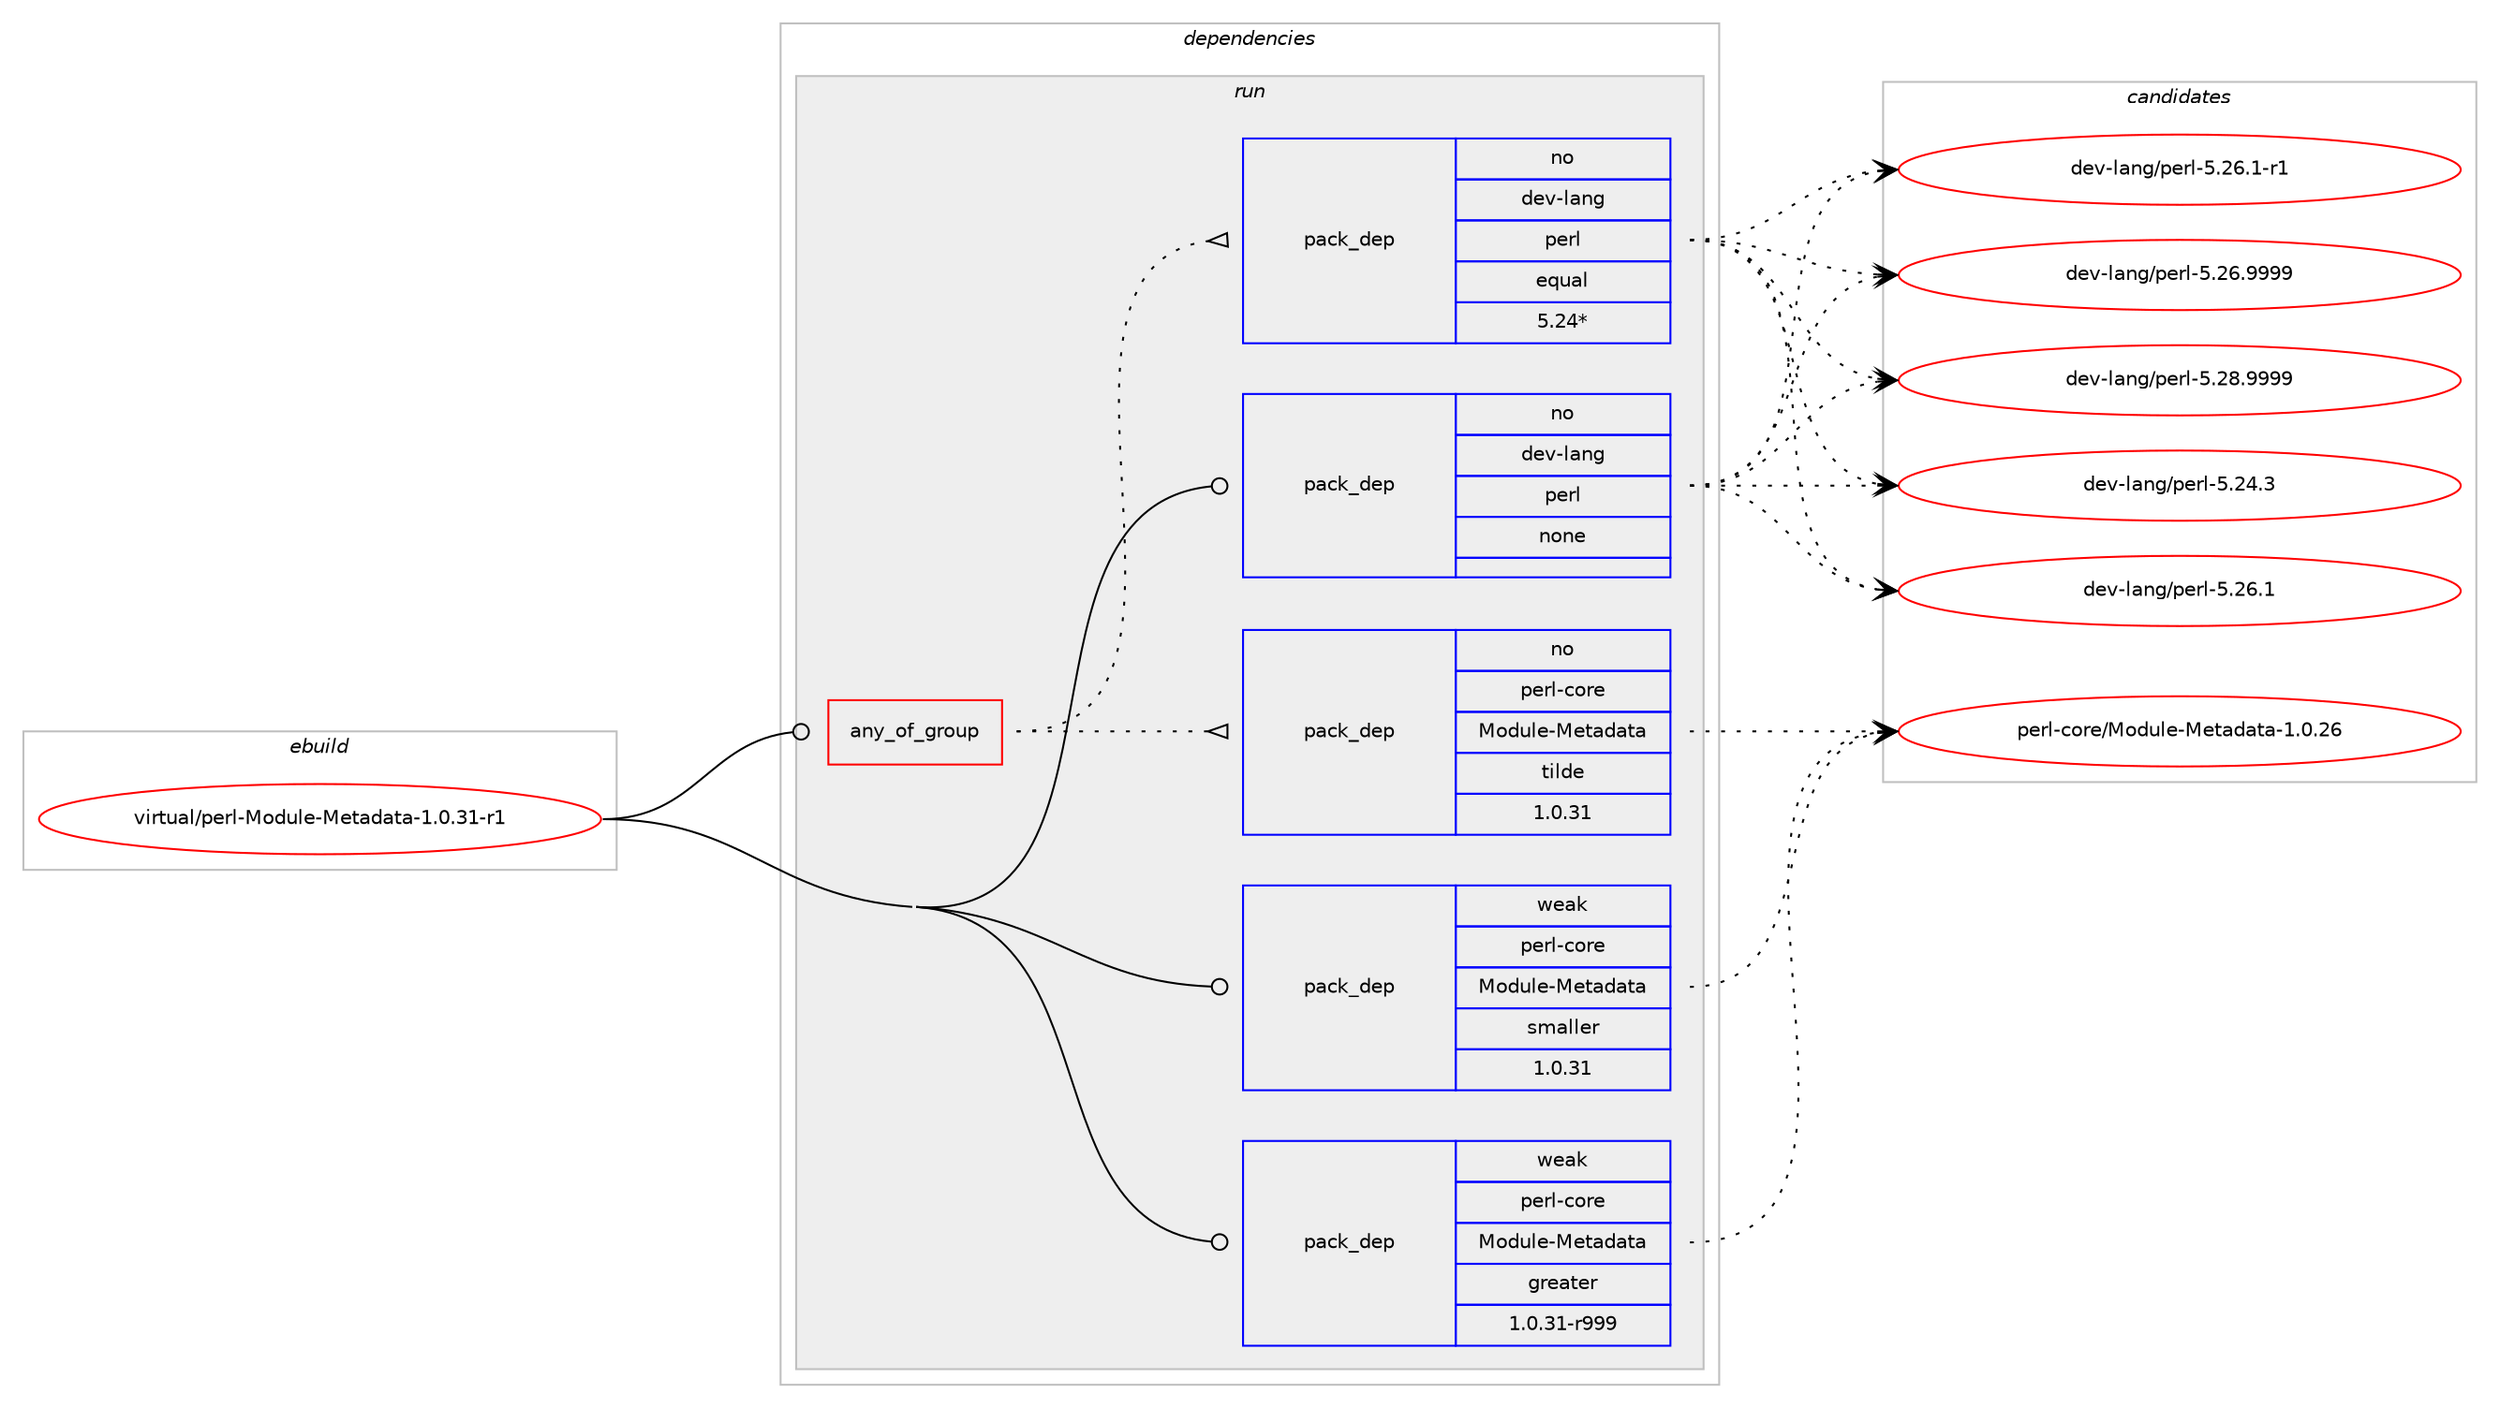 digraph prolog {

# *************
# Graph options
# *************

newrank=true;
concentrate=true;
compound=true;
graph [rankdir=LR,fontname=Helvetica,fontsize=10,ranksep=1.5];#, ranksep=2.5, nodesep=0.2];
edge  [arrowhead=vee];
node  [fontname=Helvetica,fontsize=10];

# **********
# The ebuild
# **********

subgraph cluster_leftcol {
color=gray;
rank=same;
label=<<i>ebuild</i>>;
id [label="virtual/perl-Module-Metadata-1.0.31-r1", color=red, width=4, href="../virtual/perl-Module-Metadata-1.0.31-r1.svg"];
}

# ****************
# The dependencies
# ****************

subgraph cluster_midcol {
color=gray;
label=<<i>dependencies</i>>;
subgraph cluster_compile {
fillcolor="#eeeeee";
style=filled;
label=<<i>compile</i>>;
}
subgraph cluster_compileandrun {
fillcolor="#eeeeee";
style=filled;
label=<<i>compile and run</i>>;
}
subgraph cluster_run {
fillcolor="#eeeeee";
style=filled;
label=<<i>run</i>>;
subgraph any49 {
dependency6550 [label=<<TABLE BORDER="0" CELLBORDER="1" CELLSPACING="0" CELLPADDING="4"><TR><TD CELLPADDING="10">any_of_group</TD></TR></TABLE>>, shape=none, color=red];subgraph pack5814 {
dependency6551 [label=<<TABLE BORDER="0" CELLBORDER="1" CELLSPACING="0" CELLPADDING="4" WIDTH="220"><TR><TD ROWSPAN="6" CELLPADDING="30">pack_dep</TD></TR><TR><TD WIDTH="110">no</TD></TR><TR><TD>dev-lang</TD></TR><TR><TD>perl</TD></TR><TR><TD>equal</TD></TR><TR><TD>5.24*</TD></TR></TABLE>>, shape=none, color=blue];
}
dependency6550:e -> dependency6551:w [weight=20,style="dotted",arrowhead="oinv"];
subgraph pack5815 {
dependency6552 [label=<<TABLE BORDER="0" CELLBORDER="1" CELLSPACING="0" CELLPADDING="4" WIDTH="220"><TR><TD ROWSPAN="6" CELLPADDING="30">pack_dep</TD></TR><TR><TD WIDTH="110">no</TD></TR><TR><TD>perl-core</TD></TR><TR><TD>Module-Metadata</TD></TR><TR><TD>tilde</TD></TR><TR><TD>1.0.31</TD></TR></TABLE>>, shape=none, color=blue];
}
dependency6550:e -> dependency6552:w [weight=20,style="dotted",arrowhead="oinv"];
}
id:e -> dependency6550:w [weight=20,style="solid",arrowhead="odot"];
subgraph pack5816 {
dependency6553 [label=<<TABLE BORDER="0" CELLBORDER="1" CELLSPACING="0" CELLPADDING="4" WIDTH="220"><TR><TD ROWSPAN="6" CELLPADDING="30">pack_dep</TD></TR><TR><TD WIDTH="110">no</TD></TR><TR><TD>dev-lang</TD></TR><TR><TD>perl</TD></TR><TR><TD>none</TD></TR><TR><TD></TD></TR></TABLE>>, shape=none, color=blue];
}
id:e -> dependency6553:w [weight=20,style="solid",arrowhead="odot"];
subgraph pack5817 {
dependency6554 [label=<<TABLE BORDER="0" CELLBORDER="1" CELLSPACING="0" CELLPADDING="4" WIDTH="220"><TR><TD ROWSPAN="6" CELLPADDING="30">pack_dep</TD></TR><TR><TD WIDTH="110">weak</TD></TR><TR><TD>perl-core</TD></TR><TR><TD>Module-Metadata</TD></TR><TR><TD>greater</TD></TR><TR><TD>1.0.31-r999</TD></TR></TABLE>>, shape=none, color=blue];
}
id:e -> dependency6554:w [weight=20,style="solid",arrowhead="odot"];
subgraph pack5818 {
dependency6555 [label=<<TABLE BORDER="0" CELLBORDER="1" CELLSPACING="0" CELLPADDING="4" WIDTH="220"><TR><TD ROWSPAN="6" CELLPADDING="30">pack_dep</TD></TR><TR><TD WIDTH="110">weak</TD></TR><TR><TD>perl-core</TD></TR><TR><TD>Module-Metadata</TD></TR><TR><TD>smaller</TD></TR><TR><TD>1.0.31</TD></TR></TABLE>>, shape=none, color=blue];
}
id:e -> dependency6555:w [weight=20,style="solid",arrowhead="odot"];
}
}

# **************
# The candidates
# **************

subgraph cluster_choices {
rank=same;
color=gray;
label=<<i>candidates</i>>;

subgraph choice5814 {
color=black;
nodesep=1;
choice10010111845108971101034711210111410845534650524651 [label="dev-lang/perl-5.24.3", color=red, width=4,href="../dev-lang/perl-5.24.3.svg"];
choice10010111845108971101034711210111410845534650544649 [label="dev-lang/perl-5.26.1", color=red, width=4,href="../dev-lang/perl-5.26.1.svg"];
choice100101118451089711010347112101114108455346505446494511449 [label="dev-lang/perl-5.26.1-r1", color=red, width=4,href="../dev-lang/perl-5.26.1-r1.svg"];
choice10010111845108971101034711210111410845534650544657575757 [label="dev-lang/perl-5.26.9999", color=red, width=4,href="../dev-lang/perl-5.26.9999.svg"];
choice10010111845108971101034711210111410845534650564657575757 [label="dev-lang/perl-5.28.9999", color=red, width=4,href="../dev-lang/perl-5.28.9999.svg"];
dependency6551:e -> choice10010111845108971101034711210111410845534650524651:w [style=dotted,weight="100"];
dependency6551:e -> choice10010111845108971101034711210111410845534650544649:w [style=dotted,weight="100"];
dependency6551:e -> choice100101118451089711010347112101114108455346505446494511449:w [style=dotted,weight="100"];
dependency6551:e -> choice10010111845108971101034711210111410845534650544657575757:w [style=dotted,weight="100"];
dependency6551:e -> choice10010111845108971101034711210111410845534650564657575757:w [style=dotted,weight="100"];
}
subgraph choice5815 {
color=black;
nodesep=1;
choice11210111410845991111141014777111100117108101457710111697100971169745494648465054 [label="perl-core/Module-Metadata-1.0.26", color=red, width=4,href="../perl-core/Module-Metadata-1.0.26.svg"];
dependency6552:e -> choice11210111410845991111141014777111100117108101457710111697100971169745494648465054:w [style=dotted,weight="100"];
}
subgraph choice5816 {
color=black;
nodesep=1;
choice10010111845108971101034711210111410845534650524651 [label="dev-lang/perl-5.24.3", color=red, width=4,href="../dev-lang/perl-5.24.3.svg"];
choice10010111845108971101034711210111410845534650544649 [label="dev-lang/perl-5.26.1", color=red, width=4,href="../dev-lang/perl-5.26.1.svg"];
choice100101118451089711010347112101114108455346505446494511449 [label="dev-lang/perl-5.26.1-r1", color=red, width=4,href="../dev-lang/perl-5.26.1-r1.svg"];
choice10010111845108971101034711210111410845534650544657575757 [label="dev-lang/perl-5.26.9999", color=red, width=4,href="../dev-lang/perl-5.26.9999.svg"];
choice10010111845108971101034711210111410845534650564657575757 [label="dev-lang/perl-5.28.9999", color=red, width=4,href="../dev-lang/perl-5.28.9999.svg"];
dependency6553:e -> choice10010111845108971101034711210111410845534650524651:w [style=dotted,weight="100"];
dependency6553:e -> choice10010111845108971101034711210111410845534650544649:w [style=dotted,weight="100"];
dependency6553:e -> choice100101118451089711010347112101114108455346505446494511449:w [style=dotted,weight="100"];
dependency6553:e -> choice10010111845108971101034711210111410845534650544657575757:w [style=dotted,weight="100"];
dependency6553:e -> choice10010111845108971101034711210111410845534650564657575757:w [style=dotted,weight="100"];
}
subgraph choice5817 {
color=black;
nodesep=1;
choice11210111410845991111141014777111100117108101457710111697100971169745494648465054 [label="perl-core/Module-Metadata-1.0.26", color=red, width=4,href="../perl-core/Module-Metadata-1.0.26.svg"];
dependency6554:e -> choice11210111410845991111141014777111100117108101457710111697100971169745494648465054:w [style=dotted,weight="100"];
}
subgraph choice5818 {
color=black;
nodesep=1;
choice11210111410845991111141014777111100117108101457710111697100971169745494648465054 [label="perl-core/Module-Metadata-1.0.26", color=red, width=4,href="../perl-core/Module-Metadata-1.0.26.svg"];
dependency6555:e -> choice11210111410845991111141014777111100117108101457710111697100971169745494648465054:w [style=dotted,weight="100"];
}
}

}
